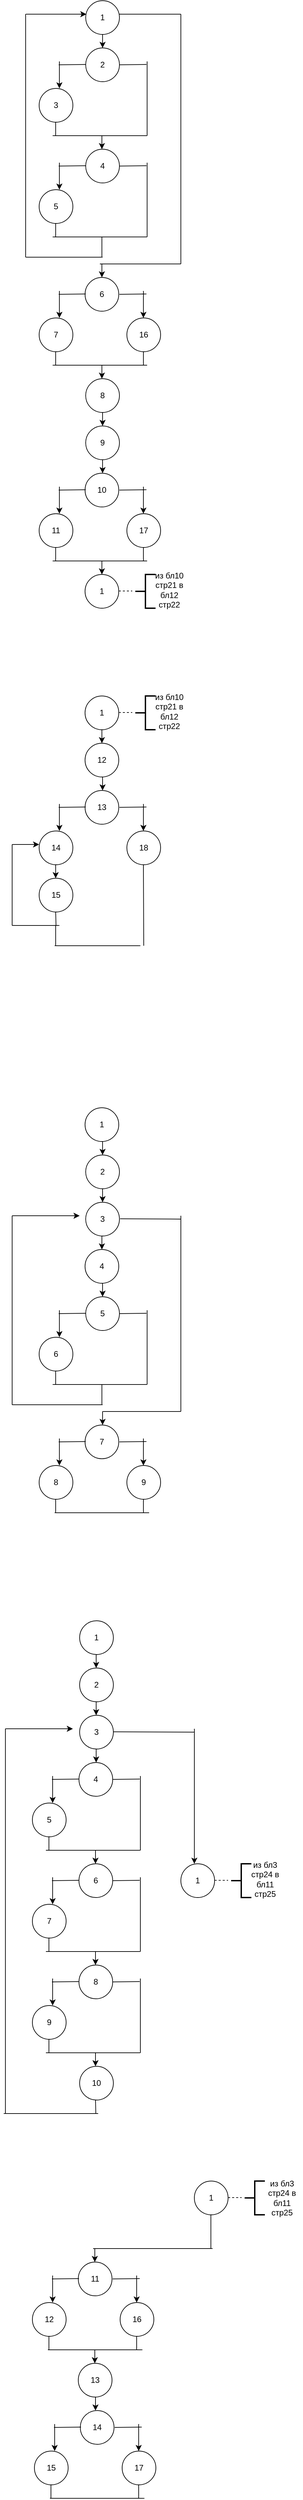 <mxfile version="24.6.2" type="device">
  <diagram name="Страница — 1" id="xo-urQjg2nn6gKmDcGt9">
    <mxGraphModel dx="516" dy="-289" grid="1" gridSize="10" guides="1" tooltips="1" connect="1" arrows="1" fold="1" page="1" pageScale="1" pageWidth="827" pageHeight="1169" math="0" shadow="0">
      <root>
        <mxCell id="0" />
        <mxCell id="1" parent="0" />
        <mxCell id="kPXknSdjGEKlvKpwFSjT-3" value="" style="edgeStyle=orthogonalEdgeStyle;rounded=0;orthogonalLoop=1;jettySize=auto;html=1;" edge="1" parent="1" source="kPXknSdjGEKlvKpwFSjT-1" target="kPXknSdjGEKlvKpwFSjT-2">
          <mxGeometry relative="1" as="geometry" />
        </mxCell>
        <mxCell id="kPXknSdjGEKlvKpwFSjT-1" value="1" style="ellipse;whiteSpace=wrap;html=1;aspect=fixed;" vertex="1" parent="1">
          <mxGeometry x="389" y="1360" width="50" height="50" as="geometry" />
        </mxCell>
        <mxCell id="kPXknSdjGEKlvKpwFSjT-2" value="2" style="ellipse;whiteSpace=wrap;html=1;aspect=fixed;" vertex="1" parent="1">
          <mxGeometry x="389" y="1430" width="50" height="50" as="geometry" />
        </mxCell>
        <mxCell id="kPXknSdjGEKlvKpwFSjT-4" value="" style="endArrow=none;html=1;rounded=0;" edge="1" parent="1">
          <mxGeometry width="50" height="50" relative="1" as="geometry">
            <mxPoint x="349" y="1455" as="sourcePoint" />
            <mxPoint x="389" y="1454.5" as="targetPoint" />
          </mxGeometry>
        </mxCell>
        <mxCell id="kPXknSdjGEKlvKpwFSjT-8" value="3" style="ellipse;whiteSpace=wrap;html=1;aspect=fixed;" vertex="1" parent="1">
          <mxGeometry x="320" y="1490" width="50" height="50" as="geometry" />
        </mxCell>
        <mxCell id="kPXknSdjGEKlvKpwFSjT-12" value="" style="endArrow=none;html=1;rounded=0;" edge="1" parent="1">
          <mxGeometry width="50" height="50" relative="1" as="geometry">
            <mxPoint x="439" y="1455" as="sourcePoint" />
            <mxPoint x="479" y="1454.5" as="targetPoint" />
          </mxGeometry>
        </mxCell>
        <mxCell id="kPXknSdjGEKlvKpwFSjT-13" value="" style="endArrow=classic;html=1;rounded=0;" edge="1" parent="1">
          <mxGeometry width="50" height="50" relative="1" as="geometry">
            <mxPoint x="350" y="1450" as="sourcePoint" />
            <mxPoint x="350" y="1490" as="targetPoint" />
          </mxGeometry>
        </mxCell>
        <mxCell id="kPXknSdjGEKlvKpwFSjT-15" value="" style="endArrow=none;html=1;rounded=0;" edge="1" parent="1">
          <mxGeometry width="50" height="50" relative="1" as="geometry">
            <mxPoint x="480" y="1560" as="sourcePoint" />
            <mxPoint x="480" y="1450" as="targetPoint" />
          </mxGeometry>
        </mxCell>
        <mxCell id="kPXknSdjGEKlvKpwFSjT-16" value="" style="endArrow=none;html=1;rounded=0;" edge="1" parent="1">
          <mxGeometry width="50" height="50" relative="1" as="geometry">
            <mxPoint x="344.5" y="1560" as="sourcePoint" />
            <mxPoint x="344.5" y="1540" as="targetPoint" />
          </mxGeometry>
        </mxCell>
        <mxCell id="kPXknSdjGEKlvKpwFSjT-17" value="" style="endArrow=none;html=1;rounded=0;" edge="1" parent="1">
          <mxGeometry width="50" height="50" relative="1" as="geometry">
            <mxPoint x="340" y="1560" as="sourcePoint" />
            <mxPoint x="480" y="1560" as="targetPoint" />
          </mxGeometry>
        </mxCell>
        <mxCell id="kPXknSdjGEKlvKpwFSjT-23" value="" style="edgeStyle=orthogonalEdgeStyle;rounded=0;orthogonalLoop=1;jettySize=auto;html=1;" edge="1" parent="1">
          <mxGeometry relative="1" as="geometry">
            <mxPoint x="413" y="1560" as="sourcePoint" />
            <mxPoint x="413" y="1580" as="targetPoint" />
          </mxGeometry>
        </mxCell>
        <mxCell id="kPXknSdjGEKlvKpwFSjT-24" value="4" style="ellipse;whiteSpace=wrap;html=1;aspect=fixed;" vertex="1" parent="1">
          <mxGeometry x="389" y="1580" width="50" height="50" as="geometry" />
        </mxCell>
        <mxCell id="kPXknSdjGEKlvKpwFSjT-25" value="" style="endArrow=none;html=1;rounded=0;" edge="1" parent="1">
          <mxGeometry width="50" height="50" relative="1" as="geometry">
            <mxPoint x="349" y="1605" as="sourcePoint" />
            <mxPoint x="389" y="1604.5" as="targetPoint" />
          </mxGeometry>
        </mxCell>
        <mxCell id="kPXknSdjGEKlvKpwFSjT-26" value="5" style="ellipse;whiteSpace=wrap;html=1;aspect=fixed;" vertex="1" parent="1">
          <mxGeometry x="320" y="1640" width="50" height="50" as="geometry" />
        </mxCell>
        <mxCell id="kPXknSdjGEKlvKpwFSjT-27" value="" style="endArrow=none;html=1;rounded=0;" edge="1" parent="1">
          <mxGeometry width="50" height="50" relative="1" as="geometry">
            <mxPoint x="439" y="1605" as="sourcePoint" />
            <mxPoint x="479" y="1604.5" as="targetPoint" />
          </mxGeometry>
        </mxCell>
        <mxCell id="kPXknSdjGEKlvKpwFSjT-28" value="" style="endArrow=classic;html=1;rounded=0;" edge="1" parent="1">
          <mxGeometry width="50" height="50" relative="1" as="geometry">
            <mxPoint x="350" y="1600" as="sourcePoint" />
            <mxPoint x="350" y="1640" as="targetPoint" />
          </mxGeometry>
        </mxCell>
        <mxCell id="kPXknSdjGEKlvKpwFSjT-29" value="" style="endArrow=none;html=1;rounded=0;" edge="1" parent="1">
          <mxGeometry width="50" height="50" relative="1" as="geometry">
            <mxPoint x="480" y="1710" as="sourcePoint" />
            <mxPoint x="480" y="1600" as="targetPoint" />
          </mxGeometry>
        </mxCell>
        <mxCell id="kPXknSdjGEKlvKpwFSjT-30" value="" style="endArrow=none;html=1;rounded=0;" edge="1" parent="1">
          <mxGeometry width="50" height="50" relative="1" as="geometry">
            <mxPoint x="344.5" y="1710" as="sourcePoint" />
            <mxPoint x="344.5" y="1690" as="targetPoint" />
          </mxGeometry>
        </mxCell>
        <mxCell id="kPXknSdjGEKlvKpwFSjT-31" value="" style="endArrow=none;html=1;rounded=0;" edge="1" parent="1">
          <mxGeometry width="50" height="50" relative="1" as="geometry">
            <mxPoint x="340" y="1710" as="sourcePoint" />
            <mxPoint x="480" y="1710" as="targetPoint" />
          </mxGeometry>
        </mxCell>
        <mxCell id="kPXknSdjGEKlvKpwFSjT-32" value="" style="endArrow=none;html=1;rounded=0;" edge="1" parent="1">
          <mxGeometry width="50" height="50" relative="1" as="geometry">
            <mxPoint x="413" y="1740" as="sourcePoint" />
            <mxPoint x="413" y="1710" as="targetPoint" />
          </mxGeometry>
        </mxCell>
        <mxCell id="kPXknSdjGEKlvKpwFSjT-33" value="" style="endArrow=none;html=1;rounded=0;" edge="1" parent="1">
          <mxGeometry width="50" height="50" relative="1" as="geometry">
            <mxPoint x="300" y="1740" as="sourcePoint" />
            <mxPoint x="414" y="1740" as="targetPoint" />
          </mxGeometry>
        </mxCell>
        <mxCell id="kPXknSdjGEKlvKpwFSjT-34" value="" style="endArrow=none;html=1;rounded=0;" edge="1" parent="1">
          <mxGeometry width="50" height="50" relative="1" as="geometry">
            <mxPoint x="300" y="1740" as="sourcePoint" />
            <mxPoint x="300" y="1380" as="targetPoint" />
          </mxGeometry>
        </mxCell>
        <mxCell id="kPXknSdjGEKlvKpwFSjT-38" value="" style="endArrow=classic;html=1;rounded=0;entryX=0.02;entryY=0.4;entryDx=0;entryDy=0;entryPerimeter=0;" edge="1" parent="1" target="kPXknSdjGEKlvKpwFSjT-1">
          <mxGeometry width="50" height="50" relative="1" as="geometry">
            <mxPoint x="300" y="1380" as="sourcePoint" />
            <mxPoint x="380" y="1380" as="targetPoint" />
          </mxGeometry>
        </mxCell>
        <mxCell id="kPXknSdjGEKlvKpwFSjT-46" value="6" style="ellipse;whiteSpace=wrap;html=1;aspect=fixed;" vertex="1" parent="1">
          <mxGeometry x="388" y="1770" width="50" height="50" as="geometry" />
        </mxCell>
        <mxCell id="kPXknSdjGEKlvKpwFSjT-47" value="" style="endArrow=none;html=1;rounded=0;" edge="1" parent="1">
          <mxGeometry width="50" height="50" relative="1" as="geometry">
            <mxPoint x="349" y="1795" as="sourcePoint" />
            <mxPoint x="389" y="1794.5" as="targetPoint" />
          </mxGeometry>
        </mxCell>
        <mxCell id="kPXknSdjGEKlvKpwFSjT-48" value="7" style="ellipse;whiteSpace=wrap;html=1;aspect=fixed;" vertex="1" parent="1">
          <mxGeometry x="320" y="1830" width="50" height="50" as="geometry" />
        </mxCell>
        <mxCell id="kPXknSdjGEKlvKpwFSjT-49" value="" style="endArrow=none;html=1;rounded=0;" edge="1" parent="1">
          <mxGeometry width="50" height="50" relative="1" as="geometry">
            <mxPoint x="439" y="1795" as="sourcePoint" />
            <mxPoint x="479" y="1794.5" as="targetPoint" />
          </mxGeometry>
        </mxCell>
        <mxCell id="kPXknSdjGEKlvKpwFSjT-50" value="" style="endArrow=classic;html=1;rounded=0;" edge="1" parent="1">
          <mxGeometry width="50" height="50" relative="1" as="geometry">
            <mxPoint x="350" y="1790" as="sourcePoint" />
            <mxPoint x="350" y="1830" as="targetPoint" />
          </mxGeometry>
        </mxCell>
        <mxCell id="kPXknSdjGEKlvKpwFSjT-52" value="" style="endArrow=none;html=1;rounded=0;" edge="1" parent="1">
          <mxGeometry width="50" height="50" relative="1" as="geometry">
            <mxPoint x="344.5" y="1900" as="sourcePoint" />
            <mxPoint x="344.5" y="1880" as="targetPoint" />
          </mxGeometry>
        </mxCell>
        <mxCell id="kPXknSdjGEKlvKpwFSjT-53" value="" style="endArrow=none;html=1;rounded=0;" edge="1" parent="1">
          <mxGeometry width="50" height="50" relative="1" as="geometry">
            <mxPoint x="340" y="1900" as="sourcePoint" />
            <mxPoint x="480" y="1900" as="targetPoint" />
          </mxGeometry>
        </mxCell>
        <mxCell id="kPXknSdjGEKlvKpwFSjT-54" value="" style="endArrow=none;html=1;rounded=0;" edge="1" parent="1">
          <mxGeometry width="50" height="50" relative="1" as="geometry">
            <mxPoint x="439" y="1380" as="sourcePoint" />
            <mxPoint x="530" y="1380" as="targetPoint" />
          </mxGeometry>
        </mxCell>
        <mxCell id="kPXknSdjGEKlvKpwFSjT-55" value="" style="endArrow=none;html=1;rounded=0;" edge="1" parent="1">
          <mxGeometry width="50" height="50" relative="1" as="geometry">
            <mxPoint x="530" y="1750" as="sourcePoint" />
            <mxPoint x="530" y="1380" as="targetPoint" />
          </mxGeometry>
        </mxCell>
        <mxCell id="kPXknSdjGEKlvKpwFSjT-56" value="" style="endArrow=none;html=1;rounded=0;" edge="1" parent="1">
          <mxGeometry width="50" height="50" relative="1" as="geometry">
            <mxPoint x="410" y="1750" as="sourcePoint" />
            <mxPoint x="530" y="1750" as="targetPoint" />
          </mxGeometry>
        </mxCell>
        <mxCell id="kPXknSdjGEKlvKpwFSjT-57" value="" style="edgeStyle=orthogonalEdgeStyle;rounded=0;orthogonalLoop=1;jettySize=auto;html=1;" edge="1" parent="1">
          <mxGeometry relative="1" as="geometry">
            <mxPoint x="413" y="1750" as="sourcePoint" />
            <mxPoint x="413" y="1770" as="targetPoint" />
          </mxGeometry>
        </mxCell>
        <mxCell id="kPXknSdjGEKlvKpwFSjT-58" value="16" style="ellipse;whiteSpace=wrap;html=1;aspect=fixed;" vertex="1" parent="1">
          <mxGeometry x="450" y="1830" width="50" height="50" as="geometry" />
        </mxCell>
        <mxCell id="kPXknSdjGEKlvKpwFSjT-59" value="" style="endArrow=classic;html=1;rounded=0;" edge="1" parent="1">
          <mxGeometry width="50" height="50" relative="1" as="geometry">
            <mxPoint x="474.5" y="1790" as="sourcePoint" />
            <mxPoint x="474.5" y="1830" as="targetPoint" />
          </mxGeometry>
        </mxCell>
        <mxCell id="kPXknSdjGEKlvKpwFSjT-60" value="" style="endArrow=none;html=1;rounded=0;" edge="1" parent="1">
          <mxGeometry width="50" height="50" relative="1" as="geometry">
            <mxPoint x="474.5" y="1900" as="sourcePoint" />
            <mxPoint x="474.5" y="1880" as="targetPoint" />
          </mxGeometry>
        </mxCell>
        <mxCell id="kPXknSdjGEKlvKpwFSjT-61" value="" style="edgeStyle=orthogonalEdgeStyle;rounded=0;orthogonalLoop=1;jettySize=auto;html=1;" edge="1" parent="1">
          <mxGeometry relative="1" as="geometry">
            <mxPoint x="413" y="1900" as="sourcePoint" />
            <mxPoint x="413" y="1920" as="targetPoint" />
          </mxGeometry>
        </mxCell>
        <mxCell id="kPXknSdjGEKlvKpwFSjT-62" value="8" style="ellipse;whiteSpace=wrap;html=1;aspect=fixed;" vertex="1" parent="1">
          <mxGeometry x="389" y="1920" width="50" height="50" as="geometry" />
        </mxCell>
        <mxCell id="kPXknSdjGEKlvKpwFSjT-63" value="" style="edgeStyle=orthogonalEdgeStyle;rounded=0;orthogonalLoop=1;jettySize=auto;html=1;" edge="1" parent="1">
          <mxGeometry relative="1" as="geometry">
            <mxPoint x="414" y="1970" as="sourcePoint" />
            <mxPoint x="414" y="1990" as="targetPoint" />
          </mxGeometry>
        </mxCell>
        <mxCell id="kPXknSdjGEKlvKpwFSjT-64" value="9" style="ellipse;whiteSpace=wrap;html=1;aspect=fixed;" vertex="1" parent="1">
          <mxGeometry x="389" y="1990" width="50" height="50" as="geometry" />
        </mxCell>
        <mxCell id="kPXknSdjGEKlvKpwFSjT-65" value="" style="edgeStyle=orthogonalEdgeStyle;rounded=0;orthogonalLoop=1;jettySize=auto;html=1;" edge="1" parent="1">
          <mxGeometry relative="1" as="geometry">
            <mxPoint x="414" y="2040" as="sourcePoint" />
            <mxPoint x="414" y="2060" as="targetPoint" />
          </mxGeometry>
        </mxCell>
        <mxCell id="kPXknSdjGEKlvKpwFSjT-67" value="10" style="ellipse;whiteSpace=wrap;html=1;aspect=fixed;" vertex="1" parent="1">
          <mxGeometry x="388" y="2060" width="50" height="50" as="geometry" />
        </mxCell>
        <mxCell id="kPXknSdjGEKlvKpwFSjT-68" value="" style="endArrow=none;html=1;rounded=0;" edge="1" parent="1">
          <mxGeometry width="50" height="50" relative="1" as="geometry">
            <mxPoint x="349" y="2085" as="sourcePoint" />
            <mxPoint x="389" y="2084.5" as="targetPoint" />
          </mxGeometry>
        </mxCell>
        <mxCell id="kPXknSdjGEKlvKpwFSjT-69" value="11" style="ellipse;whiteSpace=wrap;html=1;aspect=fixed;" vertex="1" parent="1">
          <mxGeometry x="320" y="2120" width="50" height="50" as="geometry" />
        </mxCell>
        <mxCell id="kPXknSdjGEKlvKpwFSjT-70" value="" style="endArrow=none;html=1;rounded=0;" edge="1" parent="1">
          <mxGeometry width="50" height="50" relative="1" as="geometry">
            <mxPoint x="439" y="2085" as="sourcePoint" />
            <mxPoint x="479" y="2084.5" as="targetPoint" />
          </mxGeometry>
        </mxCell>
        <mxCell id="kPXknSdjGEKlvKpwFSjT-71" value="" style="endArrow=classic;html=1;rounded=0;" edge="1" parent="1">
          <mxGeometry width="50" height="50" relative="1" as="geometry">
            <mxPoint x="350" y="2080" as="sourcePoint" />
            <mxPoint x="350" y="2120" as="targetPoint" />
          </mxGeometry>
        </mxCell>
        <mxCell id="kPXknSdjGEKlvKpwFSjT-72" value="" style="endArrow=none;html=1;rounded=0;" edge="1" parent="1">
          <mxGeometry width="50" height="50" relative="1" as="geometry">
            <mxPoint x="344.5" y="2190" as="sourcePoint" />
            <mxPoint x="344.5" y="2170" as="targetPoint" />
          </mxGeometry>
        </mxCell>
        <mxCell id="kPXknSdjGEKlvKpwFSjT-73" value="" style="endArrow=none;html=1;rounded=0;" edge="1" parent="1">
          <mxGeometry width="50" height="50" relative="1" as="geometry">
            <mxPoint x="340" y="2190" as="sourcePoint" />
            <mxPoint x="480" y="2190" as="targetPoint" />
          </mxGeometry>
        </mxCell>
        <mxCell id="kPXknSdjGEKlvKpwFSjT-74" value="17" style="ellipse;whiteSpace=wrap;html=1;aspect=fixed;" vertex="1" parent="1">
          <mxGeometry x="450" y="2120" width="50" height="50" as="geometry" />
        </mxCell>
        <mxCell id="kPXknSdjGEKlvKpwFSjT-75" value="" style="endArrow=classic;html=1;rounded=0;" edge="1" parent="1">
          <mxGeometry width="50" height="50" relative="1" as="geometry">
            <mxPoint x="474.5" y="2080" as="sourcePoint" />
            <mxPoint x="474.5" y="2120" as="targetPoint" />
          </mxGeometry>
        </mxCell>
        <mxCell id="kPXknSdjGEKlvKpwFSjT-76" value="" style="endArrow=none;html=1;rounded=0;" edge="1" parent="1">
          <mxGeometry width="50" height="50" relative="1" as="geometry">
            <mxPoint x="474.5" y="2190" as="sourcePoint" />
            <mxPoint x="474.5" y="2170" as="targetPoint" />
          </mxGeometry>
        </mxCell>
        <mxCell id="kPXknSdjGEKlvKpwFSjT-77" value="1" style="ellipse;whiteSpace=wrap;html=1;aspect=fixed;" vertex="1" parent="1">
          <mxGeometry x="388" y="2210" width="50" height="50" as="geometry" />
        </mxCell>
        <mxCell id="kPXknSdjGEKlvKpwFSjT-78" value="" style="strokeWidth=2;html=1;shape=mxgraph.flowchart.annotation_2;align=left;labelPosition=right;pointerEvents=1;rotation=0;" vertex="1" parent="1">
          <mxGeometry x="462.5" y="2210" width="30" height="50" as="geometry" />
        </mxCell>
        <mxCell id="kPXknSdjGEKlvKpwFSjT-79" value="" style="endArrow=none;dashed=1;html=1;rounded=0;" edge="1" parent="1">
          <mxGeometry width="50" height="50" relative="1" as="geometry">
            <mxPoint x="438" y="2234.5" as="sourcePoint" />
            <mxPoint x="458" y="2234.5" as="targetPoint" />
          </mxGeometry>
        </mxCell>
        <mxCell id="kPXknSdjGEKlvKpwFSjT-80" value="из бл10 стр21 в бл12 стр22" style="text;html=1;strokeColor=none;fillColor=none;align=center;verticalAlign=middle;whiteSpace=wrap;rounded=0;" vertex="1" parent="1">
          <mxGeometry x="483" y="2210" width="60" height="45" as="geometry" />
        </mxCell>
        <mxCell id="kPXknSdjGEKlvKpwFSjT-81" value="" style="edgeStyle=orthogonalEdgeStyle;rounded=0;orthogonalLoop=1;jettySize=auto;html=1;" edge="1" parent="1">
          <mxGeometry relative="1" as="geometry">
            <mxPoint x="413" y="2190" as="sourcePoint" />
            <mxPoint x="413" y="2210" as="targetPoint" />
          </mxGeometry>
        </mxCell>
        <mxCell id="kPXknSdjGEKlvKpwFSjT-82" value="1" style="ellipse;whiteSpace=wrap;html=1;aspect=fixed;" vertex="1" parent="1">
          <mxGeometry x="388" y="2390" width="50" height="50" as="geometry" />
        </mxCell>
        <mxCell id="kPXknSdjGEKlvKpwFSjT-83" value="" style="strokeWidth=2;html=1;shape=mxgraph.flowchart.annotation_2;align=left;labelPosition=right;pointerEvents=1;rotation=0;" vertex="1" parent="1">
          <mxGeometry x="462.5" y="2390" width="30" height="50" as="geometry" />
        </mxCell>
        <mxCell id="kPXknSdjGEKlvKpwFSjT-84" value="" style="endArrow=none;dashed=1;html=1;rounded=0;" edge="1" parent="1">
          <mxGeometry width="50" height="50" relative="1" as="geometry">
            <mxPoint x="438" y="2414.5" as="sourcePoint" />
            <mxPoint x="458" y="2414.5" as="targetPoint" />
          </mxGeometry>
        </mxCell>
        <mxCell id="kPXknSdjGEKlvKpwFSjT-86" value="" style="edgeStyle=orthogonalEdgeStyle;rounded=0;orthogonalLoop=1;jettySize=auto;html=1;" edge="1" parent="1">
          <mxGeometry relative="1" as="geometry">
            <mxPoint x="413" y="2440" as="sourcePoint" />
            <mxPoint x="413" y="2460" as="targetPoint" />
          </mxGeometry>
        </mxCell>
        <mxCell id="kPXknSdjGEKlvKpwFSjT-87" value="12" style="ellipse;whiteSpace=wrap;html=1;aspect=fixed;" vertex="1" parent="1">
          <mxGeometry x="388" y="2460" width="50" height="50" as="geometry" />
        </mxCell>
        <mxCell id="kPXknSdjGEKlvKpwFSjT-88" value="" style="edgeStyle=orthogonalEdgeStyle;rounded=0;orthogonalLoop=1;jettySize=auto;html=1;" edge="1" parent="1">
          <mxGeometry relative="1" as="geometry">
            <mxPoint x="414" y="2510" as="sourcePoint" />
            <mxPoint x="414" y="2530" as="targetPoint" />
          </mxGeometry>
        </mxCell>
        <mxCell id="kPXknSdjGEKlvKpwFSjT-90" value="13" style="ellipse;whiteSpace=wrap;html=1;aspect=fixed;" vertex="1" parent="1">
          <mxGeometry x="388" y="2530" width="50" height="50" as="geometry" />
        </mxCell>
        <mxCell id="kPXknSdjGEKlvKpwFSjT-91" value="" style="endArrow=none;html=1;rounded=0;" edge="1" parent="1">
          <mxGeometry width="50" height="50" relative="1" as="geometry">
            <mxPoint x="349" y="2555" as="sourcePoint" />
            <mxPoint x="389" y="2554.5" as="targetPoint" />
          </mxGeometry>
        </mxCell>
        <mxCell id="kPXknSdjGEKlvKpwFSjT-92" value="14" style="ellipse;whiteSpace=wrap;html=1;aspect=fixed;" vertex="1" parent="1">
          <mxGeometry x="320" y="2590" width="50" height="50" as="geometry" />
        </mxCell>
        <mxCell id="kPXknSdjGEKlvKpwFSjT-93" value="" style="endArrow=none;html=1;rounded=0;" edge="1" parent="1">
          <mxGeometry width="50" height="50" relative="1" as="geometry">
            <mxPoint x="439" y="2555" as="sourcePoint" />
            <mxPoint x="479" y="2554.5" as="targetPoint" />
          </mxGeometry>
        </mxCell>
        <mxCell id="kPXknSdjGEKlvKpwFSjT-94" value="" style="endArrow=classic;html=1;rounded=0;" edge="1" parent="1">
          <mxGeometry width="50" height="50" relative="1" as="geometry">
            <mxPoint x="350" y="2550" as="sourcePoint" />
            <mxPoint x="350" y="2590" as="targetPoint" />
          </mxGeometry>
        </mxCell>
        <mxCell id="kPXknSdjGEKlvKpwFSjT-96" value="" style="endArrow=none;html=1;rounded=0;" edge="1" parent="1">
          <mxGeometry width="50" height="50" relative="1" as="geometry">
            <mxPoint x="343" y="2760" as="sourcePoint" />
            <mxPoint x="470" y="2760" as="targetPoint" />
          </mxGeometry>
        </mxCell>
        <mxCell id="kPXknSdjGEKlvKpwFSjT-97" value="18" style="ellipse;whiteSpace=wrap;html=1;aspect=fixed;" vertex="1" parent="1">
          <mxGeometry x="450" y="2590" width="50" height="50" as="geometry" />
        </mxCell>
        <mxCell id="kPXknSdjGEKlvKpwFSjT-98" value="" style="endArrow=classic;html=1;rounded=0;" edge="1" parent="1">
          <mxGeometry width="50" height="50" relative="1" as="geometry">
            <mxPoint x="474.5" y="2550" as="sourcePoint" />
            <mxPoint x="474.5" y="2590" as="targetPoint" />
          </mxGeometry>
        </mxCell>
        <mxCell id="kPXknSdjGEKlvKpwFSjT-99" value="" style="endArrow=none;html=1;rounded=0;" edge="1" parent="1">
          <mxGeometry width="50" height="50" relative="1" as="geometry">
            <mxPoint x="475" y="2760" as="sourcePoint" />
            <mxPoint x="474.5" y="2640" as="targetPoint" />
          </mxGeometry>
        </mxCell>
        <mxCell id="kPXknSdjGEKlvKpwFSjT-100" value="" style="edgeStyle=orthogonalEdgeStyle;rounded=0;orthogonalLoop=1;jettySize=auto;html=1;" edge="1" parent="1">
          <mxGeometry relative="1" as="geometry">
            <mxPoint x="344.5" y="2640" as="sourcePoint" />
            <mxPoint x="344.5" y="2660" as="targetPoint" />
          </mxGeometry>
        </mxCell>
        <mxCell id="kPXknSdjGEKlvKpwFSjT-101" value="15" style="ellipse;whiteSpace=wrap;html=1;aspect=fixed;" vertex="1" parent="1">
          <mxGeometry x="320" y="2660" width="50" height="50" as="geometry" />
        </mxCell>
        <mxCell id="kPXknSdjGEKlvKpwFSjT-102" value="" style="endArrow=none;html=1;rounded=0;" edge="1" parent="1">
          <mxGeometry width="50" height="50" relative="1" as="geometry">
            <mxPoint x="345" y="2730" as="sourcePoint" />
            <mxPoint x="344.5" y="2710" as="targetPoint" />
          </mxGeometry>
        </mxCell>
        <mxCell id="kPXknSdjGEKlvKpwFSjT-105" value="" style="endArrow=none;html=1;rounded=0;" edge="1" parent="1">
          <mxGeometry width="50" height="50" relative="1" as="geometry">
            <mxPoint x="280" y="2730" as="sourcePoint" />
            <mxPoint x="350" y="2730" as="targetPoint" />
          </mxGeometry>
        </mxCell>
        <mxCell id="kPXknSdjGEKlvKpwFSjT-106" value="" style="endArrow=none;html=1;rounded=0;" edge="1" parent="1">
          <mxGeometry width="50" height="50" relative="1" as="geometry">
            <mxPoint x="360" y="2800" as="sourcePoint" />
            <mxPoint x="360" y="2800" as="targetPoint" />
          </mxGeometry>
        </mxCell>
        <mxCell id="kPXknSdjGEKlvKpwFSjT-107" value="" style="endArrow=none;html=1;rounded=0;" edge="1" parent="1">
          <mxGeometry width="50" height="50" relative="1" as="geometry">
            <mxPoint x="344.5" y="2760" as="sourcePoint" />
            <mxPoint x="344.5" y="2730" as="targetPoint" />
          </mxGeometry>
        </mxCell>
        <mxCell id="kPXknSdjGEKlvKpwFSjT-108" value="" style="endArrow=none;html=1;rounded=0;" edge="1" parent="1">
          <mxGeometry width="50" height="50" relative="1" as="geometry">
            <mxPoint x="280" y="2730" as="sourcePoint" />
            <mxPoint x="280" y="2610" as="targetPoint" />
          </mxGeometry>
        </mxCell>
        <mxCell id="kPXknSdjGEKlvKpwFSjT-109" value="" style="endArrow=classic;html=1;rounded=0;" edge="1" parent="1">
          <mxGeometry width="50" height="50" relative="1" as="geometry">
            <mxPoint x="280" y="2610" as="sourcePoint" />
            <mxPoint x="320" y="2610" as="targetPoint" />
          </mxGeometry>
        </mxCell>
        <mxCell id="kPXknSdjGEKlvKpwFSjT-110" value="из бл10 стр21 в бл12 стр22" style="text;html=1;strokeColor=none;fillColor=none;align=center;verticalAlign=middle;whiteSpace=wrap;rounded=0;" vertex="1" parent="1">
          <mxGeometry x="483" y="2390" width="60" height="45" as="geometry" />
        </mxCell>
        <mxCell id="kPXknSdjGEKlvKpwFSjT-111" value="1" style="ellipse;whiteSpace=wrap;html=1;aspect=fixed;" vertex="1" parent="1">
          <mxGeometry x="388" y="3000" width="50" height="50" as="geometry" />
        </mxCell>
        <mxCell id="kPXknSdjGEKlvKpwFSjT-112" value="" style="edgeStyle=orthogonalEdgeStyle;rounded=0;orthogonalLoop=1;jettySize=auto;html=1;" edge="1" parent="1">
          <mxGeometry relative="1" as="geometry">
            <mxPoint x="414" y="3050" as="sourcePoint" />
            <mxPoint x="414" y="3070" as="targetPoint" />
          </mxGeometry>
        </mxCell>
        <mxCell id="kPXknSdjGEKlvKpwFSjT-113" value="2" style="ellipse;whiteSpace=wrap;html=1;aspect=fixed;" vertex="1" parent="1">
          <mxGeometry x="389" y="3070" width="50" height="50" as="geometry" />
        </mxCell>
        <mxCell id="kPXknSdjGEKlvKpwFSjT-114" value="" style="edgeStyle=orthogonalEdgeStyle;rounded=0;orthogonalLoop=1;jettySize=auto;html=1;" edge="1" parent="1">
          <mxGeometry relative="1" as="geometry">
            <mxPoint x="414" y="3120" as="sourcePoint" />
            <mxPoint x="414" y="3140" as="targetPoint" />
          </mxGeometry>
        </mxCell>
        <mxCell id="kPXknSdjGEKlvKpwFSjT-115" value="3" style="ellipse;whiteSpace=wrap;html=1;aspect=fixed;" vertex="1" parent="1">
          <mxGeometry x="389" y="3140" width="50" height="50" as="geometry" />
        </mxCell>
        <mxCell id="kPXknSdjGEKlvKpwFSjT-116" value="4" style="ellipse;whiteSpace=wrap;html=1;aspect=fixed;" vertex="1" parent="1">
          <mxGeometry x="388" y="3210" width="50" height="50" as="geometry" />
        </mxCell>
        <mxCell id="kPXknSdjGEKlvKpwFSjT-117" value="" style="edgeStyle=orthogonalEdgeStyle;rounded=0;orthogonalLoop=1;jettySize=auto;html=1;" edge="1" parent="1">
          <mxGeometry relative="1" as="geometry">
            <mxPoint x="413" y="3190" as="sourcePoint" />
            <mxPoint x="413" y="3210" as="targetPoint" />
          </mxGeometry>
        </mxCell>
        <mxCell id="kPXknSdjGEKlvKpwFSjT-119" value="" style="edgeStyle=orthogonalEdgeStyle;rounded=0;orthogonalLoop=1;jettySize=auto;html=1;" edge="1" parent="1">
          <mxGeometry relative="1" as="geometry">
            <mxPoint x="414" y="3260" as="sourcePoint" />
            <mxPoint x="414" y="3280" as="targetPoint" />
          </mxGeometry>
        </mxCell>
        <mxCell id="kPXknSdjGEKlvKpwFSjT-120" value="5" style="ellipse;whiteSpace=wrap;html=1;aspect=fixed;" vertex="1" parent="1">
          <mxGeometry x="389" y="3280" width="50" height="50" as="geometry" />
        </mxCell>
        <mxCell id="kPXknSdjGEKlvKpwFSjT-121" value="" style="endArrow=none;html=1;rounded=0;" edge="1" parent="1">
          <mxGeometry width="50" height="50" relative="1" as="geometry">
            <mxPoint x="349" y="3305" as="sourcePoint" />
            <mxPoint x="389" y="3304.5" as="targetPoint" />
          </mxGeometry>
        </mxCell>
        <mxCell id="kPXknSdjGEKlvKpwFSjT-122" value="6" style="ellipse;whiteSpace=wrap;html=1;aspect=fixed;" vertex="1" parent="1">
          <mxGeometry x="320" y="3340" width="50" height="50" as="geometry" />
        </mxCell>
        <mxCell id="kPXknSdjGEKlvKpwFSjT-123" value="" style="endArrow=none;html=1;rounded=0;" edge="1" parent="1">
          <mxGeometry width="50" height="50" relative="1" as="geometry">
            <mxPoint x="439" y="3305" as="sourcePoint" />
            <mxPoint x="479" y="3304.5" as="targetPoint" />
          </mxGeometry>
        </mxCell>
        <mxCell id="kPXknSdjGEKlvKpwFSjT-124" value="" style="endArrow=classic;html=1;rounded=0;" edge="1" parent="1">
          <mxGeometry width="50" height="50" relative="1" as="geometry">
            <mxPoint x="350" y="3300" as="sourcePoint" />
            <mxPoint x="350" y="3340" as="targetPoint" />
          </mxGeometry>
        </mxCell>
        <mxCell id="kPXknSdjGEKlvKpwFSjT-125" value="" style="endArrow=none;html=1;rounded=0;" edge="1" parent="1">
          <mxGeometry width="50" height="50" relative="1" as="geometry">
            <mxPoint x="480" y="3410" as="sourcePoint" />
            <mxPoint x="480" y="3300" as="targetPoint" />
          </mxGeometry>
        </mxCell>
        <mxCell id="kPXknSdjGEKlvKpwFSjT-126" value="" style="endArrow=none;html=1;rounded=0;" edge="1" parent="1">
          <mxGeometry width="50" height="50" relative="1" as="geometry">
            <mxPoint x="344.5" y="3410" as="sourcePoint" />
            <mxPoint x="344.5" y="3390" as="targetPoint" />
          </mxGeometry>
        </mxCell>
        <mxCell id="kPXknSdjGEKlvKpwFSjT-127" value="" style="endArrow=none;html=1;rounded=0;" edge="1" parent="1">
          <mxGeometry width="50" height="50" relative="1" as="geometry">
            <mxPoint x="340" y="3410" as="sourcePoint" />
            <mxPoint x="480" y="3410" as="targetPoint" />
          </mxGeometry>
        </mxCell>
        <mxCell id="kPXknSdjGEKlvKpwFSjT-128" value="" style="endArrow=none;html=1;rounded=0;" edge="1" parent="1">
          <mxGeometry width="50" height="50" relative="1" as="geometry">
            <mxPoint x="413" y="3440" as="sourcePoint" />
            <mxPoint x="413" y="3410" as="targetPoint" />
          </mxGeometry>
        </mxCell>
        <mxCell id="kPXknSdjGEKlvKpwFSjT-129" value="" style="endArrow=none;html=1;rounded=0;" edge="1" parent="1">
          <mxGeometry width="50" height="50" relative="1" as="geometry">
            <mxPoint x="280" y="3440" as="sourcePoint" />
            <mxPoint x="414" y="3440" as="targetPoint" />
          </mxGeometry>
        </mxCell>
        <mxCell id="kPXknSdjGEKlvKpwFSjT-130" value="" style="endArrow=none;html=1;rounded=0;" edge="1" parent="1">
          <mxGeometry width="50" height="50" relative="1" as="geometry">
            <mxPoint x="280" y="3440" as="sourcePoint" />
            <mxPoint x="280" y="3160" as="targetPoint" />
          </mxGeometry>
        </mxCell>
        <mxCell id="kPXknSdjGEKlvKpwFSjT-132" value="" style="endArrow=classic;html=1;rounded=0;" edge="1" parent="1">
          <mxGeometry width="50" height="50" relative="1" as="geometry">
            <mxPoint x="280" y="3160" as="sourcePoint" />
            <mxPoint x="380" y="3160" as="targetPoint" />
          </mxGeometry>
        </mxCell>
        <mxCell id="kPXknSdjGEKlvKpwFSjT-133" value="" style="edgeStyle=orthogonalEdgeStyle;rounded=0;orthogonalLoop=1;jettySize=auto;html=1;" edge="1" parent="1">
          <mxGeometry relative="1" as="geometry">
            <mxPoint x="414" y="3450" as="sourcePoint" />
            <mxPoint x="414" y="3470" as="targetPoint" />
          </mxGeometry>
        </mxCell>
        <mxCell id="kPXknSdjGEKlvKpwFSjT-134" value="7" style="ellipse;whiteSpace=wrap;html=1;aspect=fixed;" vertex="1" parent="1">
          <mxGeometry x="388" y="3470" width="50" height="50" as="geometry" />
        </mxCell>
        <mxCell id="kPXknSdjGEKlvKpwFSjT-135" value="" style="endArrow=none;html=1;rounded=0;" edge="1" parent="1">
          <mxGeometry width="50" height="50" relative="1" as="geometry">
            <mxPoint x="349" y="3495" as="sourcePoint" />
            <mxPoint x="389" y="3494.5" as="targetPoint" />
          </mxGeometry>
        </mxCell>
        <mxCell id="kPXknSdjGEKlvKpwFSjT-136" value="8" style="ellipse;whiteSpace=wrap;html=1;aspect=fixed;" vertex="1" parent="1">
          <mxGeometry x="320" y="3530" width="50" height="50" as="geometry" />
        </mxCell>
        <mxCell id="kPXknSdjGEKlvKpwFSjT-137" value="" style="endArrow=none;html=1;rounded=0;" edge="1" parent="1">
          <mxGeometry width="50" height="50" relative="1" as="geometry">
            <mxPoint x="439" y="3495" as="sourcePoint" />
            <mxPoint x="479" y="3494.5" as="targetPoint" />
          </mxGeometry>
        </mxCell>
        <mxCell id="kPXknSdjGEKlvKpwFSjT-138" value="" style="endArrow=classic;html=1;rounded=0;" edge="1" parent="1">
          <mxGeometry width="50" height="50" relative="1" as="geometry">
            <mxPoint x="350" y="3490" as="sourcePoint" />
            <mxPoint x="350" y="3530" as="targetPoint" />
          </mxGeometry>
        </mxCell>
        <mxCell id="kPXknSdjGEKlvKpwFSjT-139" value="" style="endArrow=none;html=1;rounded=0;" edge="1" parent="1">
          <mxGeometry width="50" height="50" relative="1" as="geometry">
            <mxPoint x="344.5" y="3600" as="sourcePoint" />
            <mxPoint x="344.5" y="3580" as="targetPoint" />
          </mxGeometry>
        </mxCell>
        <mxCell id="kPXknSdjGEKlvKpwFSjT-140" value="" style="endArrow=none;html=1;rounded=0;" edge="1" parent="1">
          <mxGeometry width="50" height="50" relative="1" as="geometry">
            <mxPoint x="343" y="3600" as="sourcePoint" />
            <mxPoint x="483" y="3600" as="targetPoint" />
          </mxGeometry>
        </mxCell>
        <mxCell id="kPXknSdjGEKlvKpwFSjT-141" value="9" style="ellipse;whiteSpace=wrap;html=1;aspect=fixed;" vertex="1" parent="1">
          <mxGeometry x="450" y="3530" width="50" height="50" as="geometry" />
        </mxCell>
        <mxCell id="kPXknSdjGEKlvKpwFSjT-142" value="" style="endArrow=classic;html=1;rounded=0;" edge="1" parent="1">
          <mxGeometry width="50" height="50" relative="1" as="geometry">
            <mxPoint x="474.5" y="3490" as="sourcePoint" />
            <mxPoint x="474.5" y="3530" as="targetPoint" />
          </mxGeometry>
        </mxCell>
        <mxCell id="kPXknSdjGEKlvKpwFSjT-143" value="" style="endArrow=none;html=1;rounded=0;" edge="1" parent="1">
          <mxGeometry width="50" height="50" relative="1" as="geometry">
            <mxPoint x="474.5" y="3600" as="sourcePoint" />
            <mxPoint x="474.5" y="3580" as="targetPoint" />
          </mxGeometry>
        </mxCell>
        <mxCell id="kPXknSdjGEKlvKpwFSjT-144" value="" style="endArrow=none;html=1;rounded=0;" edge="1" parent="1">
          <mxGeometry width="50" height="50" relative="1" as="geometry">
            <mxPoint x="440" y="3164.5" as="sourcePoint" />
            <mxPoint x="530" y="3165" as="targetPoint" />
          </mxGeometry>
        </mxCell>
        <mxCell id="kPXknSdjGEKlvKpwFSjT-147" value="" style="endArrow=none;html=1;rounded=0;" edge="1" parent="1">
          <mxGeometry width="50" height="50" relative="1" as="geometry">
            <mxPoint x="530" y="3450" as="sourcePoint" />
            <mxPoint x="530" y="3160" as="targetPoint" />
          </mxGeometry>
        </mxCell>
        <mxCell id="kPXknSdjGEKlvKpwFSjT-148" value="" style="endArrow=none;html=1;rounded=0;" edge="1" parent="1">
          <mxGeometry width="50" height="50" relative="1" as="geometry">
            <mxPoint x="414" y="3450" as="sourcePoint" />
            <mxPoint x="530" y="3450" as="targetPoint" />
          </mxGeometry>
        </mxCell>
        <mxCell id="kPXknSdjGEKlvKpwFSjT-149" value="1" style="ellipse;whiteSpace=wrap;html=1;aspect=fixed;" vertex="1" parent="1">
          <mxGeometry x="380" y="3760" width="50" height="50" as="geometry" />
        </mxCell>
        <mxCell id="kPXknSdjGEKlvKpwFSjT-150" value="" style="edgeStyle=orthogonalEdgeStyle;rounded=0;orthogonalLoop=1;jettySize=auto;html=1;" edge="1" parent="1">
          <mxGeometry relative="1" as="geometry">
            <mxPoint x="404.5" y="3810" as="sourcePoint" />
            <mxPoint x="404.5" y="3830" as="targetPoint" />
          </mxGeometry>
        </mxCell>
        <mxCell id="kPXknSdjGEKlvKpwFSjT-151" value="2" style="ellipse;whiteSpace=wrap;html=1;aspect=fixed;" vertex="1" parent="1">
          <mxGeometry x="380" y="3830" width="50" height="50" as="geometry" />
        </mxCell>
        <mxCell id="kPXknSdjGEKlvKpwFSjT-152" value="3" style="ellipse;whiteSpace=wrap;html=1;aspect=fixed;" vertex="1" parent="1">
          <mxGeometry x="380" y="3900" width="50" height="50" as="geometry" />
        </mxCell>
        <mxCell id="kPXknSdjGEKlvKpwFSjT-153" value="" style="edgeStyle=orthogonalEdgeStyle;rounded=0;orthogonalLoop=1;jettySize=auto;html=1;" edge="1" parent="1">
          <mxGeometry relative="1" as="geometry">
            <mxPoint x="404.5" y="3880" as="sourcePoint" />
            <mxPoint x="404.5" y="3900" as="targetPoint" />
          </mxGeometry>
        </mxCell>
        <mxCell id="kPXknSdjGEKlvKpwFSjT-154" value="4" style="ellipse;whiteSpace=wrap;html=1;aspect=fixed;" vertex="1" parent="1">
          <mxGeometry x="379" y="3970" width="50" height="50" as="geometry" />
        </mxCell>
        <mxCell id="kPXknSdjGEKlvKpwFSjT-155" value="" style="endArrow=none;html=1;rounded=0;" edge="1" parent="1">
          <mxGeometry width="50" height="50" relative="1" as="geometry">
            <mxPoint x="339" y="3995" as="sourcePoint" />
            <mxPoint x="379" y="3994.5" as="targetPoint" />
          </mxGeometry>
        </mxCell>
        <mxCell id="kPXknSdjGEKlvKpwFSjT-156" value="5" style="ellipse;whiteSpace=wrap;html=1;aspect=fixed;" vertex="1" parent="1">
          <mxGeometry x="310" y="4030" width="50" height="50" as="geometry" />
        </mxCell>
        <mxCell id="kPXknSdjGEKlvKpwFSjT-157" value="" style="endArrow=none;html=1;rounded=0;" edge="1" parent="1">
          <mxGeometry width="50" height="50" relative="1" as="geometry">
            <mxPoint x="429" y="3995" as="sourcePoint" />
            <mxPoint x="469" y="3994.5" as="targetPoint" />
          </mxGeometry>
        </mxCell>
        <mxCell id="kPXknSdjGEKlvKpwFSjT-158" value="" style="endArrow=classic;html=1;rounded=0;" edge="1" parent="1">
          <mxGeometry width="50" height="50" relative="1" as="geometry">
            <mxPoint x="340" y="3990" as="sourcePoint" />
            <mxPoint x="340" y="4030" as="targetPoint" />
          </mxGeometry>
        </mxCell>
        <mxCell id="kPXknSdjGEKlvKpwFSjT-159" value="" style="endArrow=none;html=1;rounded=0;" edge="1" parent="1">
          <mxGeometry width="50" height="50" relative="1" as="geometry">
            <mxPoint x="470" y="4100" as="sourcePoint" />
            <mxPoint x="470" y="3990" as="targetPoint" />
          </mxGeometry>
        </mxCell>
        <mxCell id="kPXknSdjGEKlvKpwFSjT-160" value="" style="endArrow=none;html=1;rounded=0;" edge="1" parent="1">
          <mxGeometry width="50" height="50" relative="1" as="geometry">
            <mxPoint x="334.5" y="4100" as="sourcePoint" />
            <mxPoint x="334.5" y="4080" as="targetPoint" />
          </mxGeometry>
        </mxCell>
        <mxCell id="kPXknSdjGEKlvKpwFSjT-161" value="" style="endArrow=none;html=1;rounded=0;" edge="1" parent="1">
          <mxGeometry width="50" height="50" relative="1" as="geometry">
            <mxPoint x="330" y="4100" as="sourcePoint" />
            <mxPoint x="470" y="4100" as="targetPoint" />
          </mxGeometry>
        </mxCell>
        <mxCell id="kPXknSdjGEKlvKpwFSjT-162" value="" style="edgeStyle=orthogonalEdgeStyle;rounded=0;orthogonalLoop=1;jettySize=auto;html=1;" edge="1" parent="1">
          <mxGeometry relative="1" as="geometry">
            <mxPoint x="404.5" y="3950" as="sourcePoint" />
            <mxPoint x="404.5" y="3970" as="targetPoint" />
          </mxGeometry>
        </mxCell>
        <mxCell id="kPXknSdjGEKlvKpwFSjT-163" value="" style="edgeStyle=orthogonalEdgeStyle;rounded=0;orthogonalLoop=1;jettySize=auto;html=1;" edge="1" parent="1">
          <mxGeometry relative="1" as="geometry">
            <mxPoint x="403.5" y="4100" as="sourcePoint" />
            <mxPoint x="403.5" y="4120" as="targetPoint" />
          </mxGeometry>
        </mxCell>
        <mxCell id="kPXknSdjGEKlvKpwFSjT-164" value="6" style="ellipse;whiteSpace=wrap;html=1;aspect=fixed;" vertex="1" parent="1">
          <mxGeometry x="379" y="4120" width="50" height="50" as="geometry" />
        </mxCell>
        <mxCell id="kPXknSdjGEKlvKpwFSjT-165" value="" style="endArrow=none;html=1;rounded=0;" edge="1" parent="1">
          <mxGeometry width="50" height="50" relative="1" as="geometry">
            <mxPoint x="339" y="4145" as="sourcePoint" />
            <mxPoint x="379" y="4144.5" as="targetPoint" />
          </mxGeometry>
        </mxCell>
        <mxCell id="kPXknSdjGEKlvKpwFSjT-166" value="7" style="ellipse;whiteSpace=wrap;html=1;aspect=fixed;" vertex="1" parent="1">
          <mxGeometry x="310" y="4180" width="50" height="50" as="geometry" />
        </mxCell>
        <mxCell id="kPXknSdjGEKlvKpwFSjT-167" value="" style="endArrow=none;html=1;rounded=0;" edge="1" parent="1">
          <mxGeometry width="50" height="50" relative="1" as="geometry">
            <mxPoint x="429" y="4145" as="sourcePoint" />
            <mxPoint x="469" y="4144.5" as="targetPoint" />
          </mxGeometry>
        </mxCell>
        <mxCell id="kPXknSdjGEKlvKpwFSjT-168" value="" style="endArrow=classic;html=1;rounded=0;" edge="1" parent="1">
          <mxGeometry width="50" height="50" relative="1" as="geometry">
            <mxPoint x="340" y="4140" as="sourcePoint" />
            <mxPoint x="340" y="4180" as="targetPoint" />
          </mxGeometry>
        </mxCell>
        <mxCell id="kPXknSdjGEKlvKpwFSjT-169" value="" style="endArrow=none;html=1;rounded=0;" edge="1" parent="1">
          <mxGeometry width="50" height="50" relative="1" as="geometry">
            <mxPoint x="470" y="4250" as="sourcePoint" />
            <mxPoint x="470" y="4140" as="targetPoint" />
          </mxGeometry>
        </mxCell>
        <mxCell id="kPXknSdjGEKlvKpwFSjT-170" value="" style="endArrow=none;html=1;rounded=0;" edge="1" parent="1">
          <mxGeometry width="50" height="50" relative="1" as="geometry">
            <mxPoint x="334.5" y="4250" as="sourcePoint" />
            <mxPoint x="334.5" y="4230" as="targetPoint" />
          </mxGeometry>
        </mxCell>
        <mxCell id="kPXknSdjGEKlvKpwFSjT-171" value="" style="endArrow=none;html=1;rounded=0;" edge="1" parent="1">
          <mxGeometry width="50" height="50" relative="1" as="geometry">
            <mxPoint x="330" y="4250" as="sourcePoint" />
            <mxPoint x="470" y="4250" as="targetPoint" />
          </mxGeometry>
        </mxCell>
        <mxCell id="kPXknSdjGEKlvKpwFSjT-172" value="" style="edgeStyle=orthogonalEdgeStyle;rounded=0;orthogonalLoop=1;jettySize=auto;html=1;" edge="1" parent="1">
          <mxGeometry relative="1" as="geometry">
            <mxPoint x="403.5" y="4250" as="sourcePoint" />
            <mxPoint x="403.5" y="4270" as="targetPoint" />
          </mxGeometry>
        </mxCell>
        <mxCell id="kPXknSdjGEKlvKpwFSjT-173" value="8" style="ellipse;whiteSpace=wrap;html=1;aspect=fixed;" vertex="1" parent="1">
          <mxGeometry x="379" y="4270" width="50" height="50" as="geometry" />
        </mxCell>
        <mxCell id="kPXknSdjGEKlvKpwFSjT-174" value="" style="endArrow=none;html=1;rounded=0;" edge="1" parent="1">
          <mxGeometry width="50" height="50" relative="1" as="geometry">
            <mxPoint x="339" y="4295" as="sourcePoint" />
            <mxPoint x="379" y="4294.5" as="targetPoint" />
          </mxGeometry>
        </mxCell>
        <mxCell id="kPXknSdjGEKlvKpwFSjT-175" value="9" style="ellipse;whiteSpace=wrap;html=1;aspect=fixed;" vertex="1" parent="1">
          <mxGeometry x="310" y="4330" width="50" height="50" as="geometry" />
        </mxCell>
        <mxCell id="kPXknSdjGEKlvKpwFSjT-176" value="" style="endArrow=none;html=1;rounded=0;" edge="1" parent="1">
          <mxGeometry width="50" height="50" relative="1" as="geometry">
            <mxPoint x="429" y="4295" as="sourcePoint" />
            <mxPoint x="469" y="4294.5" as="targetPoint" />
          </mxGeometry>
        </mxCell>
        <mxCell id="kPXknSdjGEKlvKpwFSjT-177" value="" style="endArrow=classic;html=1;rounded=0;" edge="1" parent="1">
          <mxGeometry width="50" height="50" relative="1" as="geometry">
            <mxPoint x="340" y="4290" as="sourcePoint" />
            <mxPoint x="340" y="4330" as="targetPoint" />
          </mxGeometry>
        </mxCell>
        <mxCell id="kPXknSdjGEKlvKpwFSjT-178" value="" style="endArrow=none;html=1;rounded=0;" edge="1" parent="1">
          <mxGeometry width="50" height="50" relative="1" as="geometry">
            <mxPoint x="470" y="4400" as="sourcePoint" />
            <mxPoint x="470" y="4290" as="targetPoint" />
          </mxGeometry>
        </mxCell>
        <mxCell id="kPXknSdjGEKlvKpwFSjT-179" value="" style="endArrow=none;html=1;rounded=0;" edge="1" parent="1">
          <mxGeometry width="50" height="50" relative="1" as="geometry">
            <mxPoint x="334.5" y="4400" as="sourcePoint" />
            <mxPoint x="334.5" y="4380" as="targetPoint" />
          </mxGeometry>
        </mxCell>
        <mxCell id="kPXknSdjGEKlvKpwFSjT-180" value="" style="endArrow=none;html=1;rounded=0;" edge="1" parent="1">
          <mxGeometry width="50" height="50" relative="1" as="geometry">
            <mxPoint x="330" y="4400" as="sourcePoint" />
            <mxPoint x="470" y="4400" as="targetPoint" />
          </mxGeometry>
        </mxCell>
        <mxCell id="kPXknSdjGEKlvKpwFSjT-181" value="" style="edgeStyle=orthogonalEdgeStyle;rounded=0;orthogonalLoop=1;jettySize=auto;html=1;" edge="1" parent="1">
          <mxGeometry relative="1" as="geometry">
            <mxPoint x="403.5" y="4400" as="sourcePoint" />
            <mxPoint x="403.5" y="4420" as="targetPoint" />
          </mxGeometry>
        </mxCell>
        <mxCell id="kPXknSdjGEKlvKpwFSjT-182" value="10" style="ellipse;whiteSpace=wrap;html=1;aspect=fixed;" vertex="1" parent="1">
          <mxGeometry x="380" y="4420" width="50" height="50" as="geometry" />
        </mxCell>
        <mxCell id="kPXknSdjGEKlvKpwFSjT-183" value="" style="endArrow=none;html=1;rounded=0;" edge="1" parent="1">
          <mxGeometry width="50" height="50" relative="1" as="geometry">
            <mxPoint x="404" y="4490" as="sourcePoint" />
            <mxPoint x="403.5" y="4470" as="targetPoint" />
          </mxGeometry>
        </mxCell>
        <mxCell id="kPXknSdjGEKlvKpwFSjT-184" value="" style="endArrow=none;html=1;rounded=0;" edge="1" parent="1">
          <mxGeometry width="50" height="50" relative="1" as="geometry">
            <mxPoint x="267.5" y="4490" as="sourcePoint" />
            <mxPoint x="407.5" y="4490" as="targetPoint" />
          </mxGeometry>
        </mxCell>
        <mxCell id="kPXknSdjGEKlvKpwFSjT-186" value="" style="endArrow=classic;html=1;rounded=0;" edge="1" parent="1">
          <mxGeometry width="50" height="50" relative="1" as="geometry">
            <mxPoint x="270" y="3920" as="sourcePoint" />
            <mxPoint x="370" y="3920" as="targetPoint" />
          </mxGeometry>
        </mxCell>
        <mxCell id="kPXknSdjGEKlvKpwFSjT-187" value="11" style="ellipse;whiteSpace=wrap;html=1;aspect=fixed;" vertex="1" parent="1">
          <mxGeometry x="378" y="4710" width="50" height="50" as="geometry" />
        </mxCell>
        <mxCell id="kPXknSdjGEKlvKpwFSjT-188" value="" style="endArrow=none;html=1;rounded=0;" edge="1" parent="1">
          <mxGeometry width="50" height="50" relative="1" as="geometry">
            <mxPoint x="339" y="4735" as="sourcePoint" />
            <mxPoint x="379" y="4734.5" as="targetPoint" />
          </mxGeometry>
        </mxCell>
        <mxCell id="kPXknSdjGEKlvKpwFSjT-189" value="12" style="ellipse;whiteSpace=wrap;html=1;aspect=fixed;" vertex="1" parent="1">
          <mxGeometry x="310" y="4770" width="50" height="50" as="geometry" />
        </mxCell>
        <mxCell id="kPXknSdjGEKlvKpwFSjT-190" value="" style="endArrow=none;html=1;rounded=0;" edge="1" parent="1">
          <mxGeometry width="50" height="50" relative="1" as="geometry">
            <mxPoint x="429" y="4735" as="sourcePoint" />
            <mxPoint x="469" y="4734.5" as="targetPoint" />
          </mxGeometry>
        </mxCell>
        <mxCell id="kPXknSdjGEKlvKpwFSjT-191" value="" style="endArrow=classic;html=1;rounded=0;" edge="1" parent="1">
          <mxGeometry width="50" height="50" relative="1" as="geometry">
            <mxPoint x="340" y="4730" as="sourcePoint" />
            <mxPoint x="340" y="4770" as="targetPoint" />
          </mxGeometry>
        </mxCell>
        <mxCell id="kPXknSdjGEKlvKpwFSjT-192" value="" style="endArrow=none;html=1;rounded=0;" edge="1" parent="1">
          <mxGeometry width="50" height="50" relative="1" as="geometry">
            <mxPoint x="334.5" y="4840" as="sourcePoint" />
            <mxPoint x="334.5" y="4820" as="targetPoint" />
          </mxGeometry>
        </mxCell>
        <mxCell id="kPXknSdjGEKlvKpwFSjT-193" value="" style="endArrow=none;html=1;rounded=0;" edge="1" parent="1">
          <mxGeometry width="50" height="50" relative="1" as="geometry">
            <mxPoint x="333" y="4840" as="sourcePoint" />
            <mxPoint x="473" y="4840" as="targetPoint" />
          </mxGeometry>
        </mxCell>
        <mxCell id="kPXknSdjGEKlvKpwFSjT-194" value="16" style="ellipse;whiteSpace=wrap;html=1;aspect=fixed;" vertex="1" parent="1">
          <mxGeometry x="440" y="4770" width="50" height="50" as="geometry" />
        </mxCell>
        <mxCell id="kPXknSdjGEKlvKpwFSjT-195" value="" style="endArrow=classic;html=1;rounded=0;" edge="1" parent="1">
          <mxGeometry width="50" height="50" relative="1" as="geometry">
            <mxPoint x="464.5" y="4730" as="sourcePoint" />
            <mxPoint x="464.5" y="4770" as="targetPoint" />
          </mxGeometry>
        </mxCell>
        <mxCell id="kPXknSdjGEKlvKpwFSjT-196" value="" style="endArrow=none;html=1;rounded=0;" edge="1" parent="1">
          <mxGeometry width="50" height="50" relative="1" as="geometry">
            <mxPoint x="464.5" y="4840" as="sourcePoint" />
            <mxPoint x="464.5" y="4820" as="targetPoint" />
          </mxGeometry>
        </mxCell>
        <mxCell id="kPXknSdjGEKlvKpwFSjT-197" value="" style="endArrow=none;html=1;rounded=0;" edge="1" parent="1">
          <mxGeometry width="50" height="50" relative="1" as="geometry">
            <mxPoint x="430" y="3924.5" as="sourcePoint" />
            <mxPoint x="550" y="3925" as="targetPoint" />
          </mxGeometry>
        </mxCell>
        <mxCell id="kPXknSdjGEKlvKpwFSjT-198" value="" style="endArrow=classic;html=1;rounded=0;" edge="1" parent="1">
          <mxGeometry width="50" height="50" relative="1" as="geometry">
            <mxPoint x="550" y="3920" as="sourcePoint" />
            <mxPoint x="550" y="4120" as="targetPoint" />
          </mxGeometry>
        </mxCell>
        <mxCell id="kPXknSdjGEKlvKpwFSjT-199" value="1" style="ellipse;whiteSpace=wrap;html=1;aspect=fixed;" vertex="1" parent="1">
          <mxGeometry x="530" y="4120" width="50" height="50" as="geometry" />
        </mxCell>
        <mxCell id="kPXknSdjGEKlvKpwFSjT-200" value="" style="strokeWidth=2;html=1;shape=mxgraph.flowchart.annotation_2;align=left;labelPosition=right;pointerEvents=1;rotation=0;" vertex="1" parent="1">
          <mxGeometry x="604.5" y="4120" width="30" height="50" as="geometry" />
        </mxCell>
        <mxCell id="kPXknSdjGEKlvKpwFSjT-201" value="" style="endArrow=none;dashed=1;html=1;rounded=0;" edge="1" parent="1">
          <mxGeometry width="50" height="50" relative="1" as="geometry">
            <mxPoint x="580" y="4144.5" as="sourcePoint" />
            <mxPoint x="600" y="4144.5" as="targetPoint" />
          </mxGeometry>
        </mxCell>
        <mxCell id="kPXknSdjGEKlvKpwFSjT-202" value="из бл3 стр24 в бл11 стр25" style="text;html=1;strokeColor=none;fillColor=none;align=center;verticalAlign=middle;whiteSpace=wrap;rounded=0;" vertex="1" parent="1">
          <mxGeometry x="625" y="4120" width="60" height="45" as="geometry" />
        </mxCell>
        <mxCell id="kPXknSdjGEKlvKpwFSjT-203" value="1" style="ellipse;whiteSpace=wrap;html=1;aspect=fixed;" vertex="1" parent="1">
          <mxGeometry x="550" y="4590" width="50" height="50" as="geometry" />
        </mxCell>
        <mxCell id="kPXknSdjGEKlvKpwFSjT-204" value="" style="strokeWidth=2;html=1;shape=mxgraph.flowchart.annotation_2;align=left;labelPosition=right;pointerEvents=1;rotation=0;" vertex="1" parent="1">
          <mxGeometry x="624.5" y="4590" width="30" height="50" as="geometry" />
        </mxCell>
        <mxCell id="kPXknSdjGEKlvKpwFSjT-205" value="" style="endArrow=none;dashed=1;html=1;rounded=0;" edge="1" parent="1">
          <mxGeometry width="50" height="50" relative="1" as="geometry">
            <mxPoint x="600" y="4614.5" as="sourcePoint" />
            <mxPoint x="620" y="4614.5" as="targetPoint" />
          </mxGeometry>
        </mxCell>
        <mxCell id="kPXknSdjGEKlvKpwFSjT-207" value="" style="endArrow=none;html=1;rounded=0;" edge="1" parent="1">
          <mxGeometry width="50" height="50" relative="1" as="geometry">
            <mxPoint x="574.5" y="4640" as="sourcePoint" />
            <mxPoint x="574.5" y="4690" as="targetPoint" />
          </mxGeometry>
        </mxCell>
        <mxCell id="kPXknSdjGEKlvKpwFSjT-208" value="" style="endArrow=none;html=1;rounded=0;" edge="1" parent="1">
          <mxGeometry width="50" height="50" relative="1" as="geometry">
            <mxPoint x="400" y="4690" as="sourcePoint" />
            <mxPoint x="577" y="4690" as="targetPoint" />
          </mxGeometry>
        </mxCell>
        <mxCell id="kPXknSdjGEKlvKpwFSjT-209" value="" style="edgeStyle=orthogonalEdgeStyle;rounded=0;orthogonalLoop=1;jettySize=auto;html=1;" edge="1" parent="1">
          <mxGeometry relative="1" as="geometry">
            <mxPoint x="402.5" y="4690" as="sourcePoint" />
            <mxPoint x="402.5" y="4710" as="targetPoint" />
          </mxGeometry>
        </mxCell>
        <mxCell id="kPXknSdjGEKlvKpwFSjT-210" value="" style="edgeStyle=orthogonalEdgeStyle;rounded=0;orthogonalLoop=1;jettySize=auto;html=1;" edge="1" parent="1">
          <mxGeometry relative="1" as="geometry">
            <mxPoint x="402.5" y="4840" as="sourcePoint" />
            <mxPoint x="402.5" y="4860" as="targetPoint" />
          </mxGeometry>
        </mxCell>
        <mxCell id="kPXknSdjGEKlvKpwFSjT-211" value="13" style="ellipse;whiteSpace=wrap;html=1;aspect=fixed;" vertex="1" parent="1">
          <mxGeometry x="378" y="4860" width="50" height="50" as="geometry" />
        </mxCell>
        <mxCell id="kPXknSdjGEKlvKpwFSjT-212" value="" style="edgeStyle=orthogonalEdgeStyle;rounded=0;orthogonalLoop=1;jettySize=auto;html=1;" edge="1" parent="1">
          <mxGeometry relative="1" as="geometry">
            <mxPoint x="403.5" y="4910" as="sourcePoint" />
            <mxPoint x="403.5" y="4930" as="targetPoint" />
          </mxGeometry>
        </mxCell>
        <mxCell id="kPXknSdjGEKlvKpwFSjT-213" value="14" style="ellipse;whiteSpace=wrap;html=1;aspect=fixed;" vertex="1" parent="1">
          <mxGeometry x="381" y="4930" width="50" height="50" as="geometry" />
        </mxCell>
        <mxCell id="kPXknSdjGEKlvKpwFSjT-214" value="" style="endArrow=none;html=1;rounded=0;" edge="1" parent="1">
          <mxGeometry width="50" height="50" relative="1" as="geometry">
            <mxPoint x="342" y="4955" as="sourcePoint" />
            <mxPoint x="382" y="4954.5" as="targetPoint" />
          </mxGeometry>
        </mxCell>
        <mxCell id="kPXknSdjGEKlvKpwFSjT-215" value="15" style="ellipse;whiteSpace=wrap;html=1;aspect=fixed;" vertex="1" parent="1">
          <mxGeometry x="313" y="4990" width="50" height="50" as="geometry" />
        </mxCell>
        <mxCell id="kPXknSdjGEKlvKpwFSjT-216" value="" style="endArrow=none;html=1;rounded=0;" edge="1" parent="1">
          <mxGeometry width="50" height="50" relative="1" as="geometry">
            <mxPoint x="432" y="4955" as="sourcePoint" />
            <mxPoint x="472" y="4954.5" as="targetPoint" />
          </mxGeometry>
        </mxCell>
        <mxCell id="kPXknSdjGEKlvKpwFSjT-217" value="" style="endArrow=classic;html=1;rounded=0;" edge="1" parent="1">
          <mxGeometry width="50" height="50" relative="1" as="geometry">
            <mxPoint x="343" y="4950" as="sourcePoint" />
            <mxPoint x="343" y="4990" as="targetPoint" />
          </mxGeometry>
        </mxCell>
        <mxCell id="kPXknSdjGEKlvKpwFSjT-218" value="" style="endArrow=none;html=1;rounded=0;" edge="1" parent="1">
          <mxGeometry width="50" height="50" relative="1" as="geometry">
            <mxPoint x="337.5" y="5060" as="sourcePoint" />
            <mxPoint x="337.5" y="5040" as="targetPoint" />
          </mxGeometry>
        </mxCell>
        <mxCell id="kPXknSdjGEKlvKpwFSjT-219" value="" style="endArrow=none;html=1;rounded=0;" edge="1" parent="1">
          <mxGeometry width="50" height="50" relative="1" as="geometry">
            <mxPoint x="336" y="5060" as="sourcePoint" />
            <mxPoint x="476" y="5060" as="targetPoint" />
          </mxGeometry>
        </mxCell>
        <mxCell id="kPXknSdjGEKlvKpwFSjT-220" value="17" style="ellipse;whiteSpace=wrap;html=1;aspect=fixed;" vertex="1" parent="1">
          <mxGeometry x="443" y="4990" width="50" height="50" as="geometry" />
        </mxCell>
        <mxCell id="kPXknSdjGEKlvKpwFSjT-221" value="" style="endArrow=classic;html=1;rounded=0;" edge="1" parent="1">
          <mxGeometry width="50" height="50" relative="1" as="geometry">
            <mxPoint x="467.5" y="4950" as="sourcePoint" />
            <mxPoint x="467.5" y="4990" as="targetPoint" />
          </mxGeometry>
        </mxCell>
        <mxCell id="kPXknSdjGEKlvKpwFSjT-222" value="" style="endArrow=none;html=1;rounded=0;" edge="1" parent="1">
          <mxGeometry width="50" height="50" relative="1" as="geometry">
            <mxPoint x="467.5" y="5060" as="sourcePoint" />
            <mxPoint x="467.5" y="5040" as="targetPoint" />
          </mxGeometry>
        </mxCell>
        <mxCell id="kPXknSdjGEKlvKpwFSjT-223" value="из бл3 стр24 в бл11 стр25" style="text;html=1;strokeColor=none;fillColor=none;align=center;verticalAlign=middle;whiteSpace=wrap;rounded=0;" vertex="1" parent="1">
          <mxGeometry x="650" y="4592.5" width="60" height="45" as="geometry" />
        </mxCell>
        <mxCell id="kPXknSdjGEKlvKpwFSjT-224" value="" style="endArrow=none;html=1;rounded=0;" edge="1" parent="1">
          <mxGeometry width="50" height="50" relative="1" as="geometry">
            <mxPoint x="270" y="4490" as="sourcePoint" />
            <mxPoint x="270" y="3920" as="targetPoint" />
          </mxGeometry>
        </mxCell>
      </root>
    </mxGraphModel>
  </diagram>
</mxfile>
